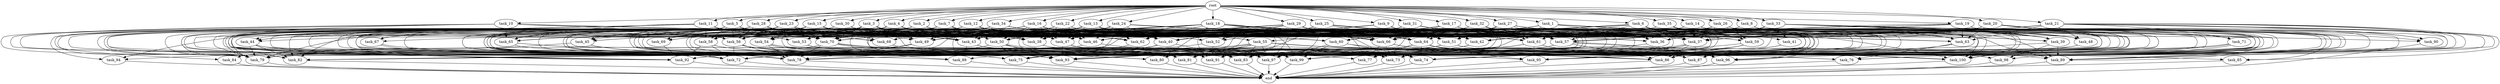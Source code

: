 digraph G {
  task_15 [size="1.242490e+11"];
  task_77 [size="2.801115e+11"];
  task_62 [size="4.660210e+11"];
  task_59 [size="8.419708e+11"];
  task_20 [size="5.494900e+11"];
  task_17 [size="6.232728e+11"];
  task_89 [size="4.222986e+11"];
  task_24 [size="3.566271e+11"];
  task_92 [size="6.146508e+11"];
  task_85 [size="8.577455e+11"];
  task_23 [size="4.486994e+11"];
  task_73 [size="8.847739e+11"];
  task_63 [size="8.940168e+11"];
  task_45 [size="7.709835e+11"];
  task_11 [size="7.270673e+11"];
  task_13 [size="7.803633e+11"];
  task_54 [size="1.652244e+10"];
  task_58 [size="5.930153e+11"];
  task_55 [size="3.298694e+11"];
  task_60 [size="7.615455e+11"];
  task_61 [size="5.486397e+11"];
  task_56 [size="3.183840e+11"];
  task_16 [size="3.438797e+11"];
  task_30 [size="8.745574e+11"];
  task_76 [size="8.229404e+11"];
  task_74 [size="4.057234e+11"];
  task_47 [size="3.433331e+11"];
  task_81 [size="6.362225e+11"];
  task_34 [size="2.068363e+11"];
  task_25 [size="7.218718e+11"];
  task_44 [size="8.570555e+11"];
  task_67 [size="6.129473e+11"];
  task_29 [size="9.654919e+11"];
  end [size="0.000000e+00"];
  task_66 [size="2.779380e+11"];
  task_2 [size="9.329094e+11"];
  task_4 [size="4.778046e+11"];
  task_86 [size="7.633447e+11"];
  task_64 [size="4.873393e+11"];
  task_36 [size="7.495948e+11"];
  task_71 [size="9.811656e+11"];
  task_94 [size="3.322643e+11"];
  task_95 [size="5.248943e+11"];
  task_96 [size="1.733092e+11"];
  task_48 [size="8.227946e+11"];
  task_53 [size="5.540916e+11"];
  task_5 [size="7.987599e+11"];
  task_79 [size="8.044752e+11"];
  task_52 [size="7.254829e+11"];
  task_31 [size="1.576248e+11"];
  task_1 [size="2.250367e+11"];
  task_82 [size="7.264214e+11"];
  task_19 [size="7.860253e+11"];
  task_40 [size="4.441614e+11"];
  task_57 [size="2.785649e+11"];
  task_83 [size="8.717254e+10"];
  task_6 [size="5.205373e+10"];
  task_80 [size="6.125199e+11"];
  task_22 [size="7.030334e+10"];
  task_99 [size="8.214234e+11"];
  task_100 [size="9.367665e+11"];
  task_84 [size="5.345241e+10"];
  task_90 [size="1.705836e+10"];
  task_49 [size="9.990389e+11"];
  task_3 [size="3.619229e+11"];
  task_14 [size="5.513510e+11"];
  task_18 [size="8.378987e+11"];
  task_42 [size="8.454596e+11"];
  task_10 [size="2.415592e+11"];
  task_70 [size="2.572502e+11"];
  task_78 [size="4.886538e+11"];
  task_50 [size="9.060261e+11"];
  task_21 [size="8.570384e+11"];
  task_32 [size="2.877194e+11"];
  task_51 [size="6.256644e+11"];
  task_46 [size="5.134933e+11"];
  task_12 [size="1.523447e+11"];
  task_9 [size="4.675849e+11"];
  task_93 [size="1.895870e+11"];
  task_43 [size="6.279833e+11"];
  task_26 [size="2.263111e+11"];
  task_41 [size="6.223547e+11"];
  task_27 [size="6.962384e+11"];
  task_68 [size="6.241965e+11"];
  task_65 [size="1.350811e+11"];
  task_39 [size="7.628894e+11"];
  task_38 [size="3.293824e+11"];
  task_72 [size="9.210191e+11"];
  task_98 [size="8.993315e+11"];
  task_28 [size="4.027805e+11"];
  task_69 [size="7.718845e+10"];
  task_88 [size="7.689859e+11"];
  task_91 [size="2.657077e+11"];
  task_8 [size="2.875338e+11"];
  task_75 [size="1.468190e+10"];
  task_33 [size="5.551472e+11"];
  root [size="0.000000e+00"];
  task_7 [size="7.755853e+11"];
  task_87 [size="7.760262e+11"];
  task_35 [size="5.751333e+10"];
  task_97 [size="3.253171e+11"];
  task_37 [size="7.803324e+11"];

  task_15 -> task_54 [size="3.304488e+06"];
  task_15 -> task_40 [size="3.172582e+07"];
  task_15 -> task_70 [size="1.513236e+07"];
  task_15 -> task_44 [size="1.714111e+08"];
  task_15 -> task_78 [size="3.257692e+07"];
  task_15 -> task_46 [size="8.558222e+07"];
  task_15 -> task_68 [size="8.917093e+07"];
  task_15 -> task_65 [size="1.500901e+07"];
  task_15 -> task_56 [size="2.122560e+07"];
  task_15 -> task_51 [size="4.469032e+07"];
  task_15 -> task_38 [size="2.058640e+07"];
  task_15 -> task_69 [size="1.286474e+07"];
  task_15 -> task_72 [size="6.578708e+07"];
  task_15 -> task_63 [size="8.127426e+07"];
  task_15 -> task_47 [size="3.433331e+07"];
  task_15 -> task_97 [size="2.033232e+07"];
  task_77 -> end [size="1.000000e-12"];
  task_62 -> task_75 [size="1.334718e+06"];
  task_59 -> task_73 [size="6.319814e+07"];
  task_59 -> task_78 [size="3.257692e+07"];
  task_59 -> task_83 [size="5.448283e+06"];
  task_59 -> task_74 [size="5.071542e+07"];
  task_59 -> task_97 [size="2.033232e+07"];
  task_20 -> task_81 [size="3.742485e+07"];
  task_20 -> task_42 [size="5.284123e+07"];
  task_20 -> task_90 [size="4.264589e+06"];
  task_20 -> task_43 [size="3.488796e+07"];
  task_20 -> task_61 [size="4.220306e+07"];
  task_20 -> task_65 [size="1.500901e+07"];
  task_20 -> task_96 [size="1.733092e+07"];
  task_20 -> task_79 [size="5.027970e+07"];
  task_20 -> task_37 [size="4.877077e+07"];
  task_20 -> task_63 [size="8.127426e+07"];
  task_20 -> task_86 [size="5.871882e+07"];
  task_20 -> task_76 [size="1.645881e+08"];
  task_17 -> task_64 [size="5.414881e+07"];
  task_17 -> task_36 [size="6.814498e+07"];
  task_17 -> task_66 [size="1.634929e+07"];
  task_17 -> task_38 [size="2.058640e+07"];
  task_17 -> task_40 [size="3.172582e+07"];
  task_17 -> task_78 [size="3.257692e+07"];
  task_17 -> task_80 [size="5.104333e+07"];
  task_17 -> task_56 [size="2.122560e+07"];
  task_17 -> task_51 [size="4.469032e+07"];
  task_17 -> task_83 [size="5.448283e+06"];
  task_17 -> task_46 [size="8.558222e+07"];
  task_17 -> task_73 [size="6.319814e+07"];
  task_17 -> task_72 [size="6.578708e+07"];
  task_17 -> task_89 [size="5.278733e+07"];
  task_17 -> task_63 [size="8.127426e+07"];
  task_89 -> end [size="1.000000e-12"];
  task_24 -> task_36 [size="6.814498e+07"];
  task_24 -> task_40 [size="3.172582e+07"];
  task_24 -> task_44 [size="1.714111e+08"];
  task_24 -> task_43 [size="3.488796e+07"];
  task_24 -> task_46 [size="8.558222e+07"];
  task_24 -> task_75 [size="1.334718e+06"];
  task_24 -> task_56 [size="2.122560e+07"];
  task_24 -> task_51 [size="4.469032e+07"];
  task_24 -> task_38 [size="2.058640e+07"];
  task_24 -> task_69 [size="1.286474e+07"];
  task_24 -> task_66 [size="1.634929e+07"];
  task_24 -> task_37 [size="4.877077e+07"];
  task_24 -> task_57 [size="1.741031e+07"];
  task_24 -> task_47 [size="3.433331e+07"];
  task_92 -> end [size="1.000000e-12"];
  task_85 -> end [size="1.000000e-12"];
  task_23 -> task_81 [size="3.742485e+07"];
  task_23 -> task_66 [size="1.634929e+07"];
  task_23 -> task_38 [size="2.058640e+07"];
  task_23 -> task_58 [size="7.412692e+07"];
  task_23 -> task_69 [size="1.286474e+07"];
  task_23 -> task_70 [size="1.513236e+07"];
  task_23 -> task_57 [size="1.741031e+07"];
  task_23 -> task_78 [size="3.257692e+07"];
  task_23 -> task_43 [size="3.488796e+07"];
  task_23 -> task_82 [size="9.080268e+07"];
  task_23 -> task_80 [size="5.104333e+07"];
  task_73 -> end [size="1.000000e-12"];
  task_63 -> task_95 [size="6.561179e+07"];
  task_63 -> task_87 [size="5.969432e+07"];
  task_63 -> task_76 [size="1.645881e+08"];
  task_45 -> task_91 [size="3.795824e+07"];
  task_45 -> task_99 [size="4.563463e+07"];
  task_45 -> task_79 [size="5.027970e+07"];
  task_45 -> task_97 [size="2.033232e+07"];
  task_11 -> task_87 [size="5.969432e+07"];
  task_11 -> task_58 [size="7.412692e+07"];
  task_11 -> task_70 [size="1.513236e+07"];
  task_11 -> task_40 [size="3.172582e+07"];
  task_11 -> task_43 [size="3.488796e+07"];
  task_11 -> task_75 [size="1.334718e+06"];
  task_11 -> task_94 [size="1.107548e+08"];
  task_11 -> task_68 [size="8.917093e+07"];
  task_11 -> task_53 [size="1.385229e+08"];
  task_11 -> task_39 [size="8.476549e+07"];
  task_11 -> task_79 [size="5.027970e+07"];
  task_11 -> task_72 [size="6.578708e+07"];
  task_11 -> task_49 [size="1.665065e+08"];
  task_11 -> task_65 [size="1.500901e+07"];
  task_13 -> task_45 [size="1.927459e+08"];
  task_13 -> task_36 [size="6.814498e+07"];
  task_13 -> task_88 [size="1.537972e+08"];
  task_13 -> task_38 [size="2.058640e+07"];
  task_13 -> task_62 [size="3.106806e+07"];
  task_13 -> task_50 [size="2.265065e+08"];
  task_13 -> task_57 [size="1.741031e+07"];
  task_13 -> task_78 [size="3.257692e+07"];
  task_13 -> task_51 [size="4.469032e+07"];
  task_13 -> task_79 [size="5.027970e+07"];
  task_13 -> task_64 [size="5.414881e+07"];
  task_13 -> task_37 [size="4.877077e+07"];
  task_13 -> task_47 [size="3.433331e+07"];
  task_54 -> task_81 [size="3.742485e+07"];
  task_54 -> task_83 [size="5.448283e+06"];
  task_54 -> task_78 [size="3.257692e+07"];
  task_54 -> task_86 [size="5.871882e+07"];
  task_54 -> task_97 [size="2.033232e+07"];
  task_58 -> task_72 [size="6.578708e+07"];
  task_58 -> task_93 [size="1.354193e+07"];
  task_58 -> task_99 [size="4.563463e+07"];
  task_58 -> task_92 [size="6.829454e+07"];
  task_55 -> task_81 [size="3.742485e+07"];
  task_55 -> task_80 [size="5.104333e+07"];
  task_55 -> task_87 [size="5.969432e+07"];
  task_55 -> task_84 [size="2.672620e+07"];
  task_55 -> task_83 [size="5.448283e+06"];
  task_55 -> task_72 [size="6.578708e+07"];
  task_55 -> task_93 [size="1.354193e+07"];
  task_55 -> task_86 [size="5.871882e+07"];
  task_55 -> task_100 [size="8.516059e+07"];
  task_55 -> task_97 [size="2.033232e+07"];
  task_60 -> task_99 [size="4.563463e+07"];
  task_60 -> task_74 [size="5.071542e+07"];
  task_60 -> task_100 [size="8.516059e+07"];
  task_60 -> task_97 [size="2.033232e+07"];
  task_61 -> task_95 [size="6.561179e+07"];
  task_61 -> task_81 [size="3.742485e+07"];
  task_61 -> task_80 [size="5.104333e+07"];
  task_61 -> task_97 [size="2.033232e+07"];
  task_61 -> task_96 [size="1.733092e+07"];
  task_56 -> task_99 [size="4.563463e+07"];
  task_56 -> task_78 [size="3.257692e+07"];
  task_56 -> task_83 [size="5.448283e+06"];
  task_56 -> task_73 [size="6.319814e+07"];
  task_56 -> task_72 [size="6.578708e+07"];
  task_56 -> task_93 [size="1.354193e+07"];
  task_56 -> task_95 [size="6.561179e+07"];
  task_16 -> task_45 [size="1.927459e+08"];
  task_16 -> task_36 [size="6.814498e+07"];
  task_16 -> task_78 [size="3.257692e+07"];
  task_16 -> task_38 [size="2.058640e+07"];
  task_16 -> task_60 [size="1.523091e+08"];
  task_16 -> task_50 [size="2.265065e+08"];
  task_16 -> task_88 [size="1.537972e+08"];
  task_16 -> task_56 [size="2.122560e+07"];
  task_16 -> task_62 [size="3.106806e+07"];
  task_16 -> task_64 [size="5.414881e+07"];
  task_16 -> task_40 [size="3.172582e+07"];
  task_16 -> task_70 [size="1.513236e+07"];
  task_16 -> task_73 [size="6.319814e+07"];
  task_16 -> task_72 [size="6.578708e+07"];
  task_16 -> task_63 [size="8.127426e+07"];
  task_16 -> task_47 [size="3.433331e+07"];
  task_30 -> task_81 [size="3.742485e+07"];
  task_30 -> task_66 [size="1.634929e+07"];
  task_30 -> task_60 [size="1.523091e+08"];
  task_30 -> task_62 [size="3.106806e+07"];
  task_30 -> task_73 [size="6.319814e+07"];
  task_30 -> task_40 [size="3.172582e+07"];
  task_30 -> task_79 [size="5.027970e+07"];
  task_30 -> task_43 [size="3.488796e+07"];
  task_30 -> task_99 [size="4.563463e+07"];
  task_30 -> task_80 [size="5.104333e+07"];
  task_76 -> end [size="1.000000e-12"];
  task_74 -> end [size="1.000000e-12"];
  task_47 -> task_81 [size="3.742485e+07"];
  task_47 -> task_93 [size="1.354193e+07"];
  task_47 -> task_96 [size="1.733092e+07"];
  task_81 -> end [size="1.000000e-12"];
  task_34 -> task_54 [size="3.304488e+06"];
  task_34 -> task_60 [size="1.523091e+08"];
  task_34 -> task_70 [size="1.513236e+07"];
  task_34 -> task_58 [size="7.412692e+07"];
  task_34 -> task_43 [size="3.488796e+07"];
  task_34 -> task_94 [size="1.107548e+08"];
  task_34 -> task_48 [size="1.645589e+08"];
  task_34 -> task_92 [size="6.829454e+07"];
  task_34 -> task_99 [size="4.563463e+07"];
  task_34 -> task_56 [size="2.122560e+07"];
  task_34 -> task_83 [size="5.448283e+06"];
  task_34 -> task_37 [size="4.877077e+07"];
  task_34 -> task_63 [size="8.127426e+07"];
  task_34 -> task_61 [size="4.220306e+07"];
  task_25 -> task_64 [size="5.414881e+07"];
  task_25 -> task_54 [size="3.304488e+06"];
  task_25 -> task_42 [size="5.284123e+07"];
  task_25 -> task_62 [size="3.106806e+07"];
  task_25 -> task_91 [size="3.795824e+07"];
  task_25 -> task_57 [size="1.741031e+07"];
  task_25 -> task_83 [size="5.448283e+06"];
  task_25 -> task_65 [size="1.500901e+07"];
  task_25 -> task_51 [size="4.469032e+07"];
  task_25 -> task_96 [size="1.733092e+07"];
  task_25 -> task_72 [size="6.578708e+07"];
  task_25 -> task_90 [size="4.264589e+06"];
  task_44 -> task_75 [size="1.334718e+06"];
  task_44 -> task_78 [size="3.257692e+07"];
  task_44 -> task_82 [size="9.080268e+07"];
  task_44 -> task_79 [size="5.027970e+07"];
  task_67 -> task_72 [size="6.578708e+07"];
  task_67 -> task_93 [size="1.354193e+07"];
  task_29 -> task_64 [size="5.414881e+07"];
  task_29 -> task_42 [size="5.284123e+07"];
  task_29 -> task_77 [size="3.501393e+07"];
  task_29 -> task_40 [size="3.172582e+07"];
  task_29 -> task_59 [size="1.683942e+08"];
  task_29 -> task_70 [size="1.513236e+07"];
  task_29 -> task_57 [size="1.741031e+07"];
  task_29 -> task_62 [size="3.106806e+07"];
  task_29 -> task_66 [size="1.634929e+07"];
  task_29 -> task_47 [size="3.433331e+07"];
  task_29 -> task_52 [size="1.813707e+08"];
  task_29 -> task_49 [size="1.665065e+08"];
  task_29 -> task_86 [size="5.871882e+07"];
  task_29 -> task_97 [size="2.033232e+07"];
  task_66 -> task_73 [size="6.319814e+07"];
  task_66 -> task_87 [size="5.969432e+07"];
  task_66 -> task_77 [size="3.501393e+07"];
  task_66 -> task_96 [size="1.733092e+07"];
  task_2 -> task_45 [size="1.927459e+08"];
  task_2 -> task_64 [size="5.414881e+07"];
  task_2 -> task_82 [size="9.080268e+07"];
  task_2 -> task_42 [size="5.284123e+07"];
  task_2 -> task_77 [size="3.501393e+07"];
  task_2 -> task_62 [size="3.106806e+07"];
  task_2 -> task_91 [size="3.795824e+07"];
  task_2 -> task_44 [size="1.714111e+08"];
  task_2 -> task_38 [size="2.058640e+07"];
  task_2 -> task_80 [size="5.104333e+07"];
  task_2 -> task_75 [size="1.334718e+06"];
  task_2 -> task_53 [size="1.385229e+08"];
  task_2 -> task_56 [size="2.122560e+07"];
  task_2 -> task_79 [size="5.027970e+07"];
  task_2 -> task_66 [size="1.634929e+07"];
  task_2 -> task_37 [size="4.877077e+07"];
  task_2 -> task_57 [size="1.741031e+07"];
  task_2 -> task_47 [size="3.433331e+07"];
  task_4 -> task_81 [size="3.742485e+07"];
  task_4 -> task_42 [size="5.284123e+07"];
  task_4 -> task_40 [size="3.172582e+07"];
  task_4 -> task_70 [size="1.513236e+07"];
  task_4 -> task_44 [size="1.714111e+08"];
  task_4 -> task_93 [size="1.354193e+07"];
  task_4 -> task_43 [size="3.488796e+07"];
  task_4 -> task_68 [size="8.917093e+07"];
  task_4 -> task_38 [size="2.058640e+07"];
  task_4 -> task_75 [size="1.334718e+06"];
  task_4 -> task_56 [size="2.122560e+07"];
  task_4 -> task_83 [size="5.448283e+06"];
  task_4 -> task_79 [size="5.027970e+07"];
  task_4 -> task_66 [size="1.634929e+07"];
  task_4 -> task_61 [size="4.220306e+07"];
  task_86 -> end [size="1.000000e-12"];
  task_64 -> task_77 [size="3.501393e+07"];
  task_64 -> task_95 [size="6.561179e+07"];
  task_64 -> task_89 [size="5.278733e+07"];
  task_64 -> task_74 [size="5.071542e+07"];
  task_64 -> task_100 [size="8.516059e+07"];
  task_64 -> task_80 [size="5.104333e+07"];
  task_36 -> task_81 [size="3.742485e+07"];
  task_36 -> task_86 [size="5.871882e+07"];
  task_71 -> task_82 [size="9.080268e+07"];
  task_71 -> task_87 [size="5.969432e+07"];
  task_71 -> task_83 [size="5.448283e+06"];
  task_94 -> end [size="1.000000e-12"];
  task_95 -> end [size="1.000000e-12"];
  task_96 -> end [size="1.000000e-12"];
  task_48 -> task_73 [size="6.319814e+07"];
  task_48 -> task_88 [size="1.537972e+08"];
  task_53 -> task_85 [size="2.859152e+08"];
  task_53 -> task_77 [size="3.501393e+07"];
  task_53 -> task_97 [size="2.033232e+07"];
  task_5 -> task_81 [size="3.742485e+07"];
  task_5 -> task_42 [size="5.284123e+07"];
  task_5 -> task_58 [size="7.412692e+07"];
  task_5 -> task_70 [size="1.513236e+07"];
  task_5 -> task_44 [size="1.714111e+08"];
  task_5 -> task_78 [size="3.257692e+07"];
  task_5 -> task_43 [size="3.488796e+07"];
  task_5 -> task_61 [size="4.220306e+07"];
  task_5 -> task_92 [size="6.829454e+07"];
  task_5 -> task_65 [size="1.500901e+07"];
  task_5 -> task_56 [size="2.122560e+07"];
  task_5 -> task_93 [size="1.354193e+07"];
  task_5 -> task_83 [size="5.448283e+06"];
  task_5 -> task_52 [size="1.813707e+08"];
  task_5 -> task_66 [size="1.634929e+07"];
  task_5 -> task_79 [size="5.027970e+07"];
  task_5 -> task_37 [size="4.877077e+07"];
  task_5 -> task_76 [size="1.645881e+08"];
  task_79 -> end [size="1.000000e-12"];
  task_52 -> task_91 [size="3.795824e+07"];
  task_52 -> task_92 [size="6.829454e+07"];
  task_31 -> task_79 [size="5.027970e+07"];
  task_31 -> task_91 [size="3.795824e+07"];
  task_31 -> task_77 [size="3.501393e+07"];
  task_31 -> task_54 [size="3.304488e+06"];
  task_31 -> task_40 [size="3.172582e+07"];
  task_31 -> task_55 [size="1.649347e+08"];
  task_31 -> task_57 [size="1.741031e+07"];
  task_31 -> task_62 [size="3.106806e+07"];
  task_31 -> task_100 [size="8.516059e+07"];
  task_31 -> task_80 [size="5.104333e+07"];
  task_31 -> task_68 [size="8.917093e+07"];
  task_31 -> task_99 [size="4.563463e+07"];
  task_31 -> task_66 [size="1.634929e+07"];
  task_31 -> task_96 [size="1.733092e+07"];
  task_31 -> task_53 [size="1.385229e+08"];
  task_31 -> task_87 [size="5.969432e+07"];
  task_1 -> task_36 [size="6.814498e+07"];
  task_1 -> task_93 [size="1.354193e+07"];
  task_1 -> task_87 [size="5.969432e+07"];
  task_1 -> task_62 [size="3.106806e+07"];
  task_1 -> task_57 [size="1.741031e+07"];
  task_1 -> task_58 [size="7.412692e+07"];
  task_1 -> task_61 [size="4.220306e+07"];
  task_1 -> task_75 [size="1.334718e+06"];
  task_1 -> task_99 [size="4.563463e+07"];
  task_1 -> task_39 [size="8.476549e+07"];
  task_1 -> task_69 [size="1.286474e+07"];
  task_1 -> task_73 [size="6.319814e+07"];
  task_1 -> task_95 [size="6.561179e+07"];
  task_82 -> end [size="1.000000e-12"];
  task_19 -> task_36 [size="6.814498e+07"];
  task_19 -> task_81 [size="3.742485e+07"];
  task_19 -> task_99 [size="4.563463e+07"];
  task_19 -> task_87 [size="5.969432e+07"];
  task_19 -> task_77 [size="3.501393e+07"];
  task_19 -> task_37 [size="4.877077e+07"];
  task_19 -> task_78 [size="3.257692e+07"];
  task_19 -> task_43 [size="3.488796e+07"];
  task_19 -> task_63 [size="8.127426e+07"];
  task_19 -> task_47 [size="3.433331e+07"];
  task_19 -> task_100 [size="8.516059e+07"];
  task_40 -> task_93 [size="1.354193e+07"];
  task_40 -> task_79 [size="5.027970e+07"];
  task_40 -> task_83 [size="5.448283e+06"];
  task_57 -> task_72 [size="6.578708e+07"];
  task_57 -> task_86 [size="5.871882e+07"];
  task_57 -> task_100 [size="8.516059e+07"];
  task_57 -> task_96 [size="1.733092e+07"];
  task_83 -> end [size="1.000000e-12"];
  task_6 -> task_64 [size="5.414881e+07"];
  task_6 -> task_36 [size="6.814498e+07"];
  task_6 -> task_87 [size="5.969432e+07"];
  task_6 -> task_42 [size="5.284123e+07"];
  task_6 -> task_58 [size="7.412692e+07"];
  task_6 -> task_59 [size="1.683942e+08"];
  task_6 -> task_49 [size="1.665065e+08"];
  task_6 -> task_57 [size="1.741031e+07"];
  task_6 -> task_43 [size="3.488796e+07"];
  task_6 -> task_100 [size="8.516059e+07"];
  task_6 -> task_48 [size="1.645589e+08"];
  task_6 -> task_92 [size="6.829454e+07"];
  task_6 -> task_66 [size="1.634929e+07"];
  task_6 -> task_39 [size="8.476549e+07"];
  task_6 -> task_83 [size="5.448283e+06"];
  task_6 -> task_37 [size="4.877077e+07"];
  task_6 -> task_86 [size="5.871882e+07"];
  task_80 -> end [size="1.000000e-12"];
  task_22 -> task_36 [size="6.814498e+07"];
  task_22 -> task_61 [size="4.220306e+07"];
  task_22 -> task_38 [size="2.058640e+07"];
  task_22 -> task_46 [size="8.558222e+07"];
  task_22 -> task_55 [size="1.649347e+08"];
  task_22 -> task_57 [size="1.741031e+07"];
  task_22 -> task_58 [size="7.412692e+07"];
  task_22 -> task_49 [size="1.665065e+08"];
  task_22 -> task_92 [size="6.829454e+07"];
  task_22 -> task_47 [size="3.433331e+07"];
  task_22 -> task_97 [size="2.033232e+07"];
  task_99 -> end [size="1.000000e-12"];
  task_100 -> end [size="1.000000e-12"];
  task_84 -> end [size="1.000000e-12"];
  task_90 -> end [size="1.000000e-12"];
  task_49 -> task_78 [size="3.257692e+07"];
  task_49 -> task_94 [size="1.107548e+08"];
  task_3 -> task_64 [size="5.414881e+07"];
  task_3 -> task_82 [size="9.080268e+07"];
  task_3 -> task_42 [size="5.284123e+07"];
  task_3 -> task_54 [size="3.304488e+06"];
  task_3 -> task_70 [size="1.513236e+07"];
  task_3 -> task_79 [size="5.027970e+07"];
  task_3 -> task_43 [size="3.488796e+07"];
  task_3 -> task_80 [size="5.104333e+07"];
  task_3 -> task_38 [size="2.058640e+07"];
  task_3 -> task_92 [size="6.829454e+07"];
  task_3 -> task_56 [size="2.122560e+07"];
  task_3 -> task_67 [size="2.043158e+08"];
  task_3 -> task_83 [size="5.448283e+06"];
  task_3 -> task_66 [size="1.634929e+07"];
  task_3 -> task_49 [size="1.665065e+08"];
  task_3 -> task_98 [size="2.997772e+08"];
  task_3 -> task_47 [size="3.433331e+07"];
  task_3 -> task_51 [size="4.469032e+07"];
  task_14 -> task_81 [size="3.742485e+07"];
  task_14 -> task_42 [size="5.284123e+07"];
  task_14 -> task_60 [size="1.523091e+08"];
  task_14 -> task_70 [size="1.513236e+07"];
  task_14 -> task_93 [size="1.354193e+07"];
  task_14 -> task_43 [size="3.488796e+07"];
  task_14 -> task_100 [size="8.516059e+07"];
  task_14 -> task_89 [size="5.278733e+07"];
  task_14 -> task_68 [size="8.917093e+07"];
  task_14 -> task_99 [size="4.563463e+07"];
  task_14 -> task_66 [size="1.634929e+07"];
  task_14 -> task_47 [size="3.433331e+07"];
  task_14 -> task_39 [size="8.476549e+07"];
  task_14 -> task_38 [size="2.058640e+07"];
  task_14 -> task_73 [size="6.319814e+07"];
  task_14 -> task_37 [size="4.877077e+07"];
  task_14 -> task_63 [size="8.127426e+07"];
  task_14 -> task_86 [size="5.871882e+07"];
  task_18 -> task_64 [size="5.414881e+07"];
  task_18 -> task_66 [size="1.634929e+07"];
  task_18 -> task_82 [size="9.080268e+07"];
  task_18 -> task_42 [size="5.284123e+07"];
  task_18 -> task_62 [size="3.106806e+07"];
  task_18 -> task_91 [size="3.795824e+07"];
  task_18 -> task_49 [size="1.665065e+08"];
  task_18 -> task_38 [size="2.058640e+07"];
  task_18 -> task_43 [size="3.488796e+07"];
  task_18 -> task_80 [size="5.104333e+07"];
  task_18 -> task_99 [size="4.563463e+07"];
  task_18 -> task_56 [size="2.122560e+07"];
  task_18 -> task_51 [size="4.469032e+07"];
  task_18 -> task_83 [size="5.448283e+06"];
  task_18 -> task_52 [size="1.813707e+08"];
  task_18 -> task_73 [size="6.319814e+07"];
  task_18 -> task_37 [size="4.877077e+07"];
  task_18 -> task_63 [size="8.127426e+07"];
  task_18 -> task_65 [size="1.500901e+07"];
  task_42 -> task_93 [size="1.354193e+07"];
  task_42 -> task_80 [size="5.104333e+07"];
  task_10 -> task_65 [size="1.500901e+07"];
  task_10 -> task_56 [size="2.122560e+07"];
  task_10 -> task_88 [size="1.537972e+08"];
  task_10 -> task_72 [size="6.578708e+07"];
  task_10 -> task_62 [size="3.106806e+07"];
  task_10 -> task_43 [size="3.488796e+07"];
  task_10 -> task_81 [size="3.742485e+07"];
  task_10 -> task_86 [size="5.871882e+07"];
  task_70 -> task_87 [size="5.969432e+07"];
  task_70 -> task_99 [size="4.563463e+07"];
  task_70 -> task_79 [size="5.027970e+07"];
  task_70 -> task_78 [size="3.257692e+07"];
  task_70 -> task_97 [size="2.033232e+07"];
  task_78 -> end [size="1.000000e-12"];
  task_50 -> task_75 [size="1.334718e+06"];
  task_50 -> task_81 [size="3.742485e+07"];
  task_50 -> task_99 [size="4.563463e+07"];
  task_50 -> task_72 [size="6.578708e+07"];
  task_50 -> task_93 [size="1.354193e+07"];
  task_50 -> task_86 [size="5.871882e+07"];
  task_21 -> task_71 [size="4.905828e+08"];
  task_21 -> task_42 [size="5.284123e+07"];
  task_21 -> task_40 [size="3.172582e+07"];
  task_21 -> task_50 [size="2.265065e+08"];
  task_21 -> task_57 [size="1.741031e+07"];
  task_21 -> task_58 [size="7.412692e+07"];
  task_21 -> task_63 [size="8.127426e+07"];
  task_21 -> task_75 [size="1.334718e+06"];
  task_21 -> task_89 [size="5.278733e+07"];
  task_21 -> task_48 [size="1.645589e+08"];
  task_21 -> task_61 [size="4.220306e+07"];
  task_21 -> task_90 [size="4.264589e+06"];
  task_21 -> task_85 [size="2.859152e+08"];
  task_21 -> task_98 [size="2.997772e+08"];
  task_21 -> task_37 [size="4.877077e+07"];
  task_21 -> task_95 [size="6.561179e+07"];
  task_21 -> task_97 [size="2.033232e+07"];
  task_32 -> task_63 [size="8.127426e+07"];
  task_32 -> task_68 [size="8.917093e+07"];
  task_32 -> task_42 [size="5.284123e+07"];
  task_32 -> task_62 [size="3.106806e+07"];
  task_32 -> task_70 [size="1.513236e+07"];
  task_32 -> task_37 [size="4.877077e+07"];
  task_32 -> task_61 [size="4.220306e+07"];
  task_32 -> task_100 [size="8.516059e+07"];
  task_32 -> task_41 [size="3.111774e+08"];
  task_51 -> task_91 [size="3.795824e+07"];
  task_51 -> task_72 [size="6.578708e+07"];
  task_51 -> task_81 [size="3.742485e+07"];
  task_51 -> task_96 [size="1.733092e+07"];
  task_46 -> task_73 [size="6.319814e+07"];
  task_46 -> task_82 [size="9.080268e+07"];
  task_12 -> task_42 [size="5.284123e+07"];
  task_12 -> task_40 [size="3.172582e+07"];
  task_12 -> task_57 [size="1.741031e+07"];
  task_12 -> task_78 [size="3.257692e+07"];
  task_12 -> task_46 [size="8.558222e+07"];
  task_12 -> task_75 [size="1.334718e+06"];
  task_12 -> task_53 [size="1.385229e+08"];
  task_12 -> task_51 [size="4.469032e+07"];
  task_12 -> task_79 [size="5.027970e+07"];
  task_12 -> task_69 [size="1.286474e+07"];
  task_12 -> task_37 [size="4.877077e+07"];
  task_12 -> task_65 [size="1.500901e+07"];
  task_12 -> task_38 [size="2.058640e+07"];
  task_9 -> task_51 [size="4.469032e+07"];
  task_9 -> task_42 [size="5.284123e+07"];
  task_9 -> task_40 [size="3.172582e+07"];
  task_9 -> task_59 [size="1.683942e+08"];
  task_9 -> task_70 [size="1.513236e+07"];
  task_9 -> task_57 [size="1.741031e+07"];
  task_9 -> task_93 [size="1.354193e+07"];
  task_9 -> task_43 [size="3.488796e+07"];
  task_9 -> task_66 [size="1.634929e+07"];
  task_9 -> task_39 [size="8.476549e+07"];
  task_9 -> task_38 [size="2.058640e+07"];
  task_9 -> task_69 [size="1.286474e+07"];
  task_9 -> task_73 [size="6.319814e+07"];
  task_93 -> end [size="1.000000e-12"];
  task_43 -> task_73 [size="6.319814e+07"];
  task_43 -> task_97 [size="2.033232e+07"];
  task_43 -> task_76 [size="1.645881e+08"];
  task_43 -> task_88 [size="1.537972e+08"];
  task_26 -> task_42 [size="5.284123e+07"];
  task_26 -> task_40 [size="3.172582e+07"];
  task_26 -> task_59 [size="1.683942e+08"];
  task_26 -> task_57 [size="1.741031e+07"];
  task_26 -> task_100 [size="8.516059e+07"];
  task_26 -> task_61 [size="4.220306e+07"];
  task_26 -> task_99 [size="4.563463e+07"];
  task_26 -> task_56 [size="2.122560e+07"];
  task_26 -> task_96 [size="1.733092e+07"];
  task_26 -> task_66 [size="1.634929e+07"];
  task_26 -> task_37 [size="4.877077e+07"];
  task_26 -> task_74 [size="5.071542e+07"];
  task_26 -> task_86 [size="5.871882e+07"];
  task_41 -> task_83 [size="5.448283e+06"];
  task_41 -> task_97 [size="2.033232e+07"];
  task_27 -> task_39 [size="8.476549e+07"];
  task_27 -> task_40 [size="3.172582e+07"];
  task_27 -> task_70 [size="1.513236e+07"];
  task_27 -> task_57 [size="1.741031e+07"];
  task_27 -> task_60 [size="1.523091e+08"];
  task_27 -> task_43 [size="3.488796e+07"];
  task_27 -> task_100 [size="8.516059e+07"];
  task_27 -> task_89 [size="5.278733e+07"];
  task_27 -> task_62 [size="3.106806e+07"];
  task_27 -> task_61 [size="4.220306e+07"];
  task_27 -> task_99 [size="4.563463e+07"];
  task_27 -> task_51 [size="4.469032e+07"];
  task_27 -> task_38 [size="2.058640e+07"];
  task_27 -> task_74 [size="5.071542e+07"];
  task_68 -> task_95 [size="6.561179e+07"];
  task_68 -> task_74 [size="5.071542e+07"];
  task_65 -> task_99 [size="4.563463e+07"];
  task_65 -> task_80 [size="5.104333e+07"];
  task_65 -> task_97 [size="2.033232e+07"];
  task_39 -> task_89 [size="5.278733e+07"];
  task_39 -> task_98 [size="2.997772e+08"];
  task_39 -> task_74 [size="5.071542e+07"];
  task_38 -> task_99 [size="4.563463e+07"];
  task_38 -> task_87 [size="5.969432e+07"];
  task_72 -> end [size="1.000000e-12"];
  task_98 -> end [size="1.000000e-12"];
  task_28 -> task_45 [size="1.927459e+08"];
  task_28 -> task_36 [size="6.814498e+07"];
  task_28 -> task_67 [size="2.043158e+08"];
  task_28 -> task_62 [size="3.106806e+07"];
  task_28 -> task_70 [size="1.513236e+07"];
  task_28 -> task_93 [size="1.354193e+07"];
  task_28 -> task_43 [size="3.488796e+07"];
  task_28 -> task_61 [size="4.220306e+07"];
  task_28 -> task_68 [size="8.917093e+07"];
  task_28 -> task_65 [size="1.500901e+07"];
  task_28 -> task_56 [size="2.122560e+07"];
  task_28 -> task_84 [size="2.672620e+07"];
  task_28 -> task_79 [size="5.027970e+07"];
  task_69 -> task_92 [size="6.829454e+07"];
  task_88 -> end [size="1.000000e-12"];
  task_91 -> end [size="1.000000e-12"];
  task_8 -> task_96 [size="1.733092e+07"];
  task_8 -> task_71 [size="4.905828e+08"];
  task_8 -> task_67 [size="2.043158e+08"];
  task_8 -> task_39 [size="8.476549e+07"];
  task_8 -> task_62 [size="3.106806e+07"];
  task_8 -> task_89 [size="5.278733e+07"];
  task_8 -> task_70 [size="1.513236e+07"];
  task_8 -> task_38 [size="2.058640e+07"];
  task_8 -> task_63 [size="8.127426e+07"];
  task_8 -> task_85 [size="2.859152e+08"];
  task_8 -> task_51 [size="4.469032e+07"];
  task_75 -> end [size="1.000000e-12"];
  task_33 -> task_36 [size="6.814498e+07"];
  task_33 -> task_87 [size="5.969432e+07"];
  task_33 -> task_42 [size="5.284123e+07"];
  task_33 -> task_39 [size="8.476549e+07"];
  task_33 -> task_70 [size="1.513236e+07"];
  task_33 -> task_57 [size="1.741031e+07"];
  task_33 -> task_78 [size="3.257692e+07"];
  task_33 -> task_41 [size="3.111774e+08"];
  task_33 -> task_89 [size="5.278733e+07"];
  task_33 -> task_48 [size="1.645589e+08"];
  task_33 -> task_61 [size="4.220306e+07"];
  task_33 -> task_99 [size="4.563463e+07"];
  task_33 -> task_66 [size="1.634929e+07"];
  task_33 -> task_51 [size="4.469032e+07"];
  task_33 -> task_90 [size="4.264589e+06"];
  task_33 -> task_52 [size="1.813707e+08"];
  task_33 -> task_37 [size="4.877077e+07"];
  task_33 -> task_46 [size="8.558222e+07"];
  task_33 -> task_86 [size="5.871882e+07"];
  task_33 -> task_76 [size="1.645881e+08"];
  root -> task_1 [size="1.000000e-12"];
  root -> task_19 [size="1.000000e-12"];
  root -> task_5 [size="1.000000e-12"];
  root -> task_25 [size="1.000000e-12"];
  root -> task_11 [size="1.000000e-12"];
  root -> task_12 [size="1.000000e-12"];
  root -> task_9 [size="1.000000e-12"];
  root -> task_20 [size="1.000000e-12"];
  root -> task_6 [size="1.000000e-12"];
  root -> task_17 [size="1.000000e-12"];
  root -> task_26 [size="1.000000e-12"];
  root -> task_24 [size="1.000000e-12"];
  root -> task_27 [size="1.000000e-12"];
  root -> task_22 [size="1.000000e-12"];
  root -> task_7 [size="1.000000e-12"];
  root -> task_15 [size="1.000000e-12"];
  root -> task_23 [size="1.000000e-12"];
  root -> task_2 [size="1.000000e-12"];
  root -> task_3 [size="1.000000e-12"];
  root -> task_28 [size="1.000000e-12"];
  root -> task_29 [size="1.000000e-12"];
  root -> task_14 [size="1.000000e-12"];
  root -> task_18 [size="1.000000e-12"];
  root -> task_13 [size="1.000000e-12"];
  root -> task_10 [size="1.000000e-12"];
  root -> task_8 [size="1.000000e-12"];
  root -> task_33 [size="1.000000e-12"];
  root -> task_21 [size="1.000000e-12"];
  root -> task_16 [size="1.000000e-12"];
  root -> task_34 [size="1.000000e-12"];
  root -> task_35 [size="1.000000e-12"];
  root -> task_32 [size="1.000000e-12"];
  root -> task_31 [size="1.000000e-12"];
  root -> task_4 [size="1.000000e-12"];
  root -> task_30 [size="1.000000e-12"];
  task_7 -> task_81 [size="3.742485e+07"];
  task_7 -> task_62 [size="3.106806e+07"];
  task_7 -> task_50 [size="2.265065e+08"];
  task_7 -> task_56 [size="2.122560e+07"];
  task_7 -> task_61 [size="4.220306e+07"];
  task_7 -> task_82 [size="9.080268e+07"];
  task_7 -> task_66 [size="1.634929e+07"];
  task_7 -> task_51 [size="4.469032e+07"];
  task_7 -> task_83 [size="5.448283e+06"];
  task_7 -> task_70 [size="1.513236e+07"];
  task_7 -> task_72 [size="6.578708e+07"];
  task_7 -> task_37 [size="4.877077e+07"];
  task_7 -> task_74 [size="5.071542e+07"];
  task_87 -> end [size="1.000000e-12"];
  task_35 -> task_36 [size="6.814498e+07"];
  task_35 -> task_75 [size="1.334718e+06"];
  task_35 -> task_56 [size="2.122560e+07"];
  task_35 -> task_39 [size="8.476549e+07"];
  task_35 -> task_51 [size="4.469032e+07"];
  task_35 -> task_48 [size="1.645589e+08"];
  task_35 -> task_59 [size="1.683942e+08"];
  task_35 -> task_73 [size="6.319814e+07"];
  task_35 -> task_77 [size="3.501393e+07"];
  task_35 -> task_43 [size="3.488796e+07"];
  task_35 -> task_97 [size="2.033232e+07"];
  task_97 -> end [size="1.000000e-12"];
  task_37 -> task_92 [size="6.829454e+07"];
  task_37 -> task_81 [size="3.742485e+07"];
  task_37 -> task_87 [size="5.969432e+07"];
  task_37 -> task_79 [size="5.027970e+07"];
  task_37 -> task_95 [size="6.561179e+07"];
  task_37 -> task_86 [size="5.871882e+07"];
}
